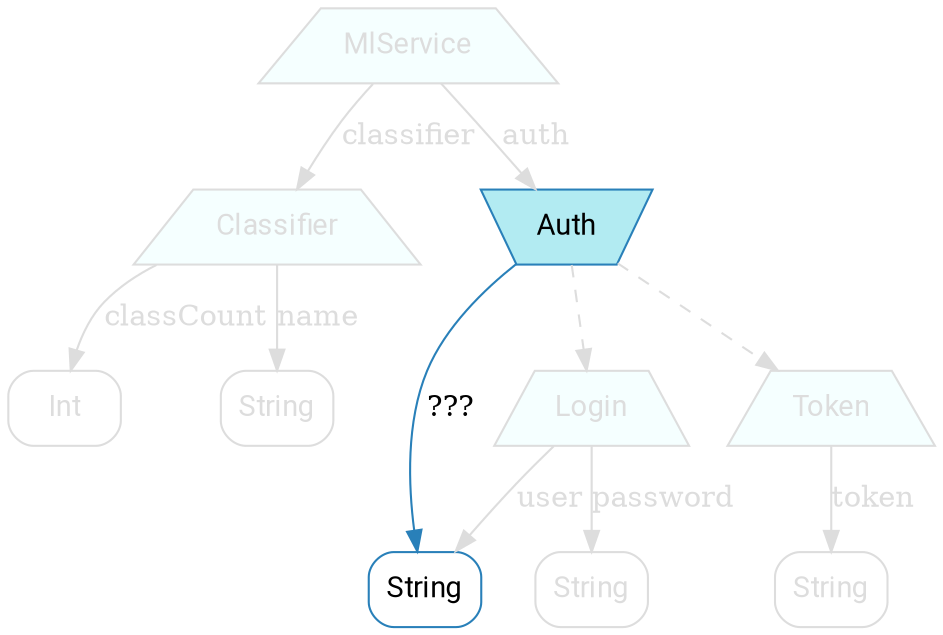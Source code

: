 digraph {
    bgcolor=transparent

    // Default theme
    node[shape="rectangle" style="rounded,filled" color="#dddddd" fontname="Segoe UI,Roboto,Helvetica,Arial,sans-serif" fillcolor="#ffffff" fontcolor="#dddddd"]
    edge [color="#dddddd" fontcolor="#dddddd"]

    // product types
    mlService, classifier, login, token [shape=trapezium style=filled fillcolor="#f5ffff"]

    // sum types
    auth[shape=invtrapezium, style=filled fillcolor="#f5ffff"]

    // Lit nodes
    auth, login_user [color="#2980B9", fontcolor="#000000"]
    auth [fillcolor="#b2ebf2"]


    mlService[label=MlService]

    classifier[label=Classifier]
    classifier_name[label=String shape=box]
    classifier_classCount[label=Int shape=box]

    auth[label=Auth]

    login[label=Login]
    login_user[label=String shape=box]
    login_password[label=String shape=box]

    token[label=Token]
    token_token[label=String shape=box]

    mlService -> classifier [label=classifier]
    mlService -> auth [label=auth]

    classifier -> classifier_name [label=name]
    classifier -> classifier_classCount [label=classCount]

    token -> token_token [label=token]

    login -> login_user [label=user]
    login -> login_password [label=password]

    auth -> token[style=dashed]
    auth -> login[style=dashed]

    auth -> login_user[label="???" color="#2980B9" fontcolor="#000000"]
}
